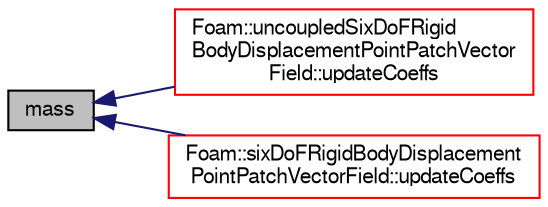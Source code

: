 digraph "mass"
{
  bgcolor="transparent";
  edge [fontname="FreeSans",fontsize="10",labelfontname="FreeSans",labelfontsize="10"];
  node [fontname="FreeSans",fontsize="10",shape=record];
  rankdir="LR";
  Node656 [label="mass",height=0.2,width=0.4,color="black", fillcolor="grey75", style="filled", fontcolor="black"];
  Node656 -> Node657 [dir="back",color="midnightblue",fontsize="10",style="solid",fontname="FreeSans"];
  Node657 [label="Foam::uncoupledSixDoFRigid\lBodyDisplacementPointPatchVector\lField::updateCoeffs",height=0.2,width=0.4,color="red",URL="$a29474.html#a7e24eafac629d3733181cd942d4c902f",tooltip="Update the coefficients associated with the patch field. "];
  Node656 -> Node659 [dir="back",color="midnightblue",fontsize="10",style="solid",fontname="FreeSans"];
  Node659 [label="Foam::sixDoFRigidBodyDisplacement\lPointPatchVectorField::updateCoeffs",height=0.2,width=0.4,color="red",URL="$a29470.html#a7e24eafac629d3733181cd942d4c902f",tooltip="Update the coefficients associated with the patch field. "];
}
